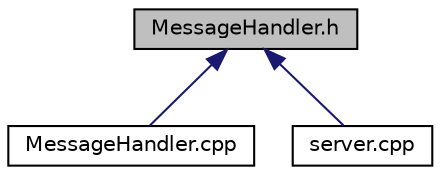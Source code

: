 digraph "MessageHandler.h"
{
  edge [fontname="Helvetica",fontsize="10",labelfontname="Helvetica",labelfontsize="10"];
  node [fontname="Helvetica",fontsize="10",shape=record];
  Node1 [label="MessageHandler.h",height=0.2,width=0.4,color="black", fillcolor="grey75", style="filled", fontcolor="black"];
  Node1 -> Node2 [dir="back",color="midnightblue",fontsize="10",style="solid"];
  Node2 [label="MessageHandler.cpp",height=0.2,width=0.4,color="black", fillcolor="white", style="filled",URL="$MessageHandler_8cpp.html"];
  Node1 -> Node3 [dir="back",color="midnightblue",fontsize="10",style="solid"];
  Node3 [label="server.cpp",height=0.2,width=0.4,color="black", fillcolor="white", style="filled",URL="$server_8cpp.html"];
}
